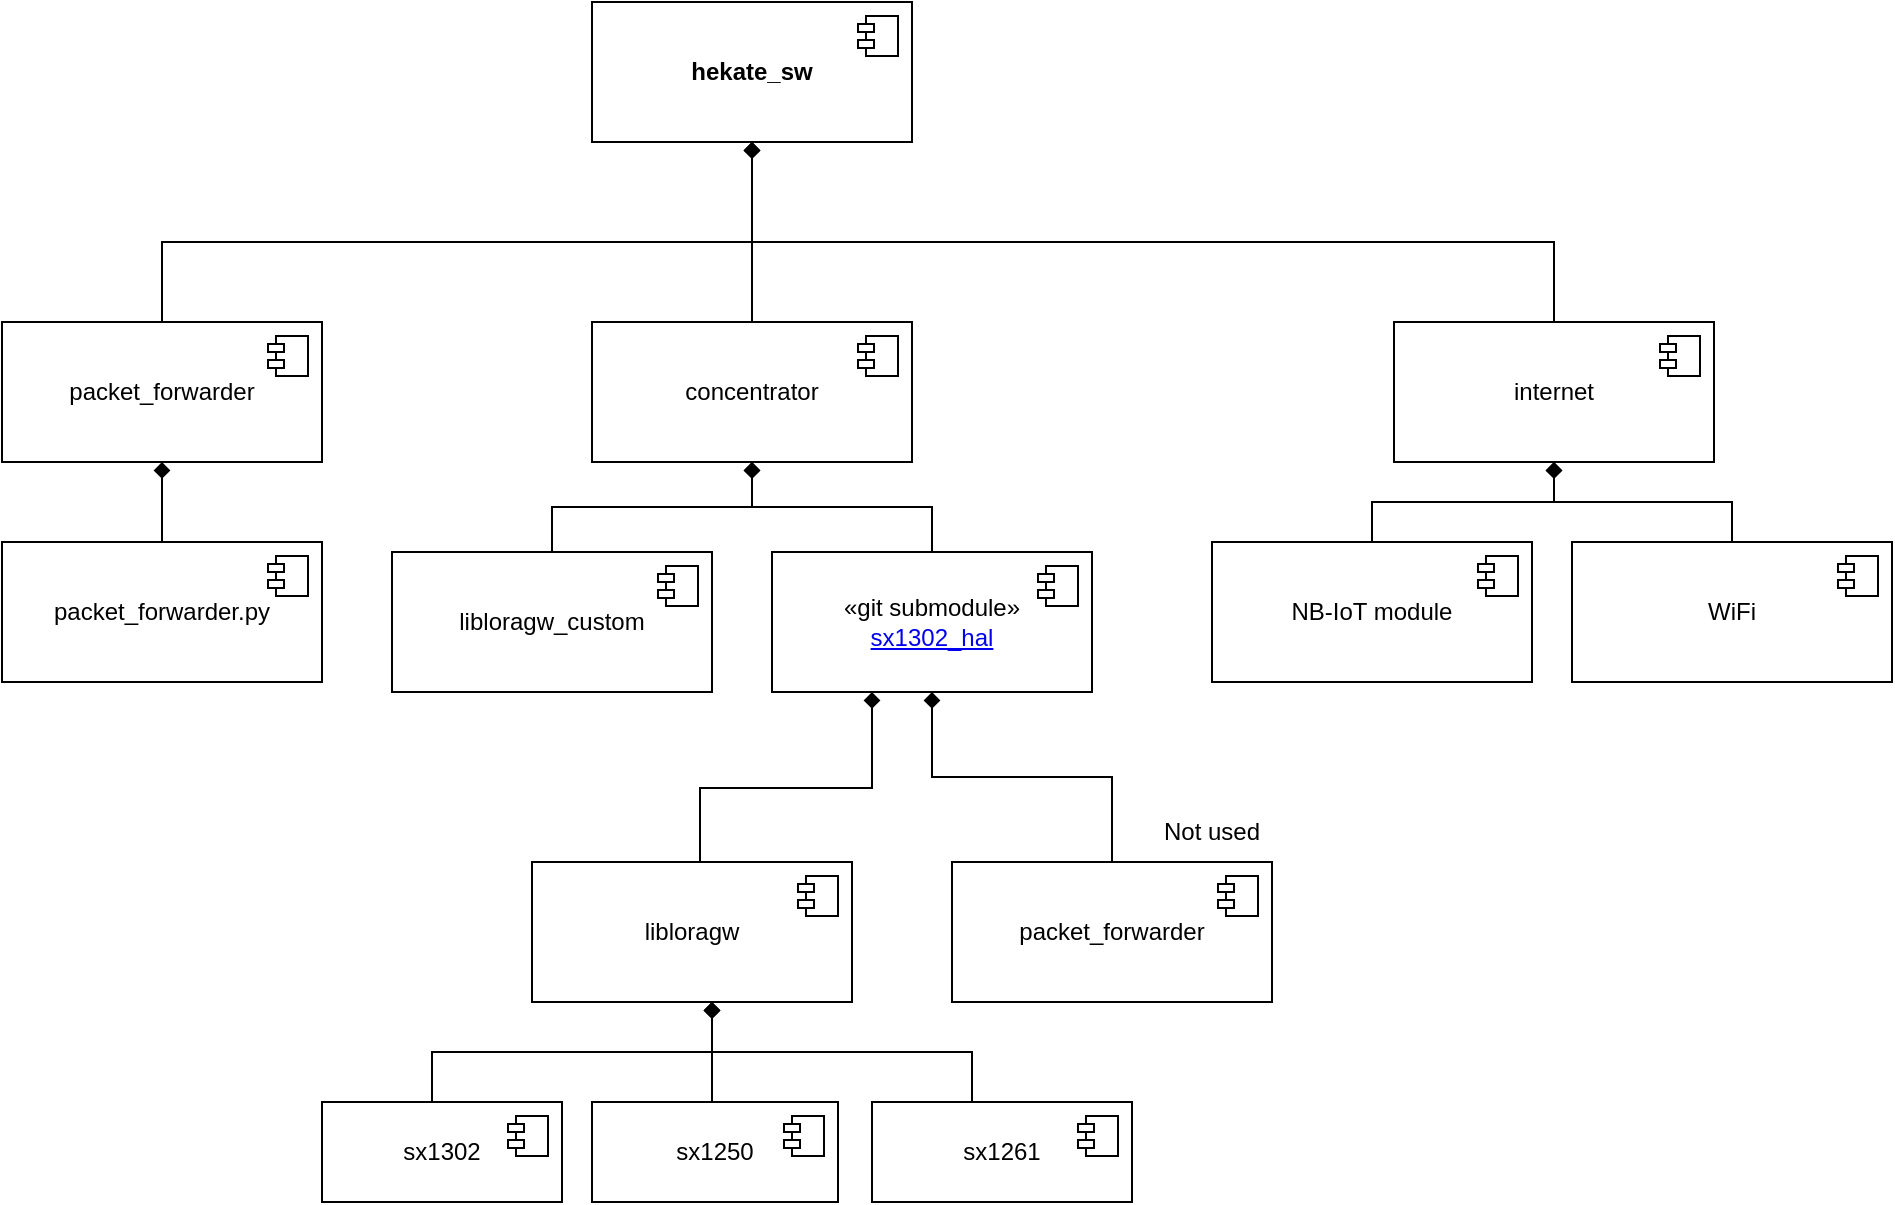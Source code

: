 <mxfile version="24.6.4" type="device">
  <diagram name="Seite-1" id="HiZw4RMoXbAx0pPlYACk">
    <mxGraphModel dx="1430" dy="825" grid="1" gridSize="10" guides="1" tooltips="1" connect="1" arrows="1" fold="1" page="1" pageScale="1" pageWidth="827" pageHeight="1169" math="0" shadow="0">
      <root>
        <mxCell id="0" />
        <mxCell id="1" parent="0" />
        <mxCell id="NCMXdh0eizFTBQwmmBKC-3" value="" style="edgeStyle=orthogonalEdgeStyle;rounded=0;orthogonalLoop=1;jettySize=auto;html=1;endArrow=diamond;endFill=1;" parent="1" edge="1">
          <mxGeometry relative="1" as="geometry">
            <Array as="points">
              <mxPoint x="734" y="503" />
              <mxPoint x="820" y="503" />
            </Array>
            <mxPoint x="734" y="550" as="sourcePoint" />
            <mxPoint x="820" y="455" as="targetPoint" />
          </mxGeometry>
        </mxCell>
        <mxCell id="NCMXdh0eizFTBQwmmBKC-16" style="edgeStyle=orthogonalEdgeStyle;rounded=0;orthogonalLoop=1;jettySize=auto;html=1;endArrow=diamond;endFill=1;" parent="1" edge="1">
          <mxGeometry relative="1" as="geometry">
            <mxPoint x="740" y="665" as="sourcePoint" />
            <mxPoint x="740" y="610" as="targetPoint" />
          </mxGeometry>
        </mxCell>
        <mxCell id="NCMXdh0eizFTBQwmmBKC-17" style="edgeStyle=orthogonalEdgeStyle;rounded=0;orthogonalLoop=1;jettySize=auto;html=1;endArrow=diamond;endFill=1;" parent="1" edge="1">
          <mxGeometry relative="1" as="geometry">
            <Array as="points">
              <mxPoint x="870" y="635" />
              <mxPoint x="740" y="635" />
            </Array>
            <mxPoint x="870" y="665" as="sourcePoint" />
            <mxPoint x="740" y="610" as="targetPoint" />
          </mxGeometry>
        </mxCell>
        <mxCell id="NCMXdh0eizFTBQwmmBKC-15" style="edgeStyle=orthogonalEdgeStyle;rounded=0;orthogonalLoop=1;jettySize=auto;html=1;endArrow=diamond;endFill=1;" parent="1" edge="1">
          <mxGeometry relative="1" as="geometry">
            <Array as="points">
              <mxPoint x="600" y="635" />
              <mxPoint x="740" y="635" />
            </Array>
            <mxPoint x="600" y="665" as="sourcePoint" />
            <mxPoint x="740" y="610" as="targetPoint" />
          </mxGeometry>
        </mxCell>
        <mxCell id="akW10-0lo38lLgcbDsr1-2" value="Not used" style="text;html=1;align=center;verticalAlign=middle;whiteSpace=wrap;rounded=0;" parent="1" vertex="1">
          <mxGeometry x="960" y="510" width="60" height="30" as="geometry" />
        </mxCell>
        <mxCell id="XMp51dg_Q-isUH4VMSv2-20" value="&lt;b&gt;hekate_sw&lt;/b&gt;" style="html=1;dropTarget=0;whiteSpace=wrap;" vertex="1" parent="1">
          <mxGeometry x="680" y="110" width="160" height="70" as="geometry" />
        </mxCell>
        <mxCell id="XMp51dg_Q-isUH4VMSv2-21" value="" style="shape=module;jettyWidth=8;jettyHeight=4;" vertex="1" parent="XMp51dg_Q-isUH4VMSv2-20">
          <mxGeometry x="1" width="20" height="20" relative="1" as="geometry">
            <mxPoint x="-27" y="7" as="offset" />
          </mxGeometry>
        </mxCell>
        <mxCell id="XMp51dg_Q-isUH4VMSv2-52" style="edgeStyle=orthogonalEdgeStyle;rounded=0;orthogonalLoop=1;jettySize=auto;html=1;endArrow=diamond;endFill=1;" edge="1" parent="1" source="XMp51dg_Q-isUH4VMSv2-22" target="XMp51dg_Q-isUH4VMSv2-26">
          <mxGeometry relative="1" as="geometry" />
        </mxCell>
        <mxCell id="XMp51dg_Q-isUH4VMSv2-22" value="«git submodule»&lt;br&gt;&lt;a href=&quot;https://github.com/Lora-net/sx1302_hal&quot;&gt;sx1302_hal&lt;/a&gt;" style="html=1;dropTarget=0;whiteSpace=wrap;" vertex="1" parent="1">
          <mxGeometry x="770" y="385" width="160" height="70" as="geometry" />
        </mxCell>
        <mxCell id="XMp51dg_Q-isUH4VMSv2-23" value="" style="shape=module;jettyWidth=8;jettyHeight=4;" vertex="1" parent="XMp51dg_Q-isUH4VMSv2-22">
          <mxGeometry x="1" width="20" height="20" relative="1" as="geometry">
            <mxPoint x="-27" y="7" as="offset" />
          </mxGeometry>
        </mxCell>
        <mxCell id="XMp51dg_Q-isUH4VMSv2-55" style="edgeStyle=orthogonalEdgeStyle;rounded=0;orthogonalLoop=1;jettySize=auto;html=1;endArrow=diamond;endFill=1;" edge="1" parent="1" source="XMp51dg_Q-isUH4VMSv2-24" target="XMp51dg_Q-isUH4VMSv2-20">
          <mxGeometry relative="1" as="geometry">
            <Array as="points">
              <mxPoint x="465" y="230" />
              <mxPoint x="760" y="230" />
            </Array>
          </mxGeometry>
        </mxCell>
        <mxCell id="XMp51dg_Q-isUH4VMSv2-24" value="packet_forwarder" style="html=1;dropTarget=0;whiteSpace=wrap;" vertex="1" parent="1">
          <mxGeometry x="385" y="270" width="160" height="70" as="geometry" />
        </mxCell>
        <mxCell id="XMp51dg_Q-isUH4VMSv2-25" value="" style="shape=module;jettyWidth=8;jettyHeight=4;" vertex="1" parent="XMp51dg_Q-isUH4VMSv2-24">
          <mxGeometry x="1" width="20" height="20" relative="1" as="geometry">
            <mxPoint x="-27" y="7" as="offset" />
          </mxGeometry>
        </mxCell>
        <mxCell id="XMp51dg_Q-isUH4VMSv2-56" style="edgeStyle=orthogonalEdgeStyle;rounded=0;orthogonalLoop=1;jettySize=auto;html=1;endArrow=diamond;endFill=1;" edge="1" parent="1" source="XMp51dg_Q-isUH4VMSv2-26" target="XMp51dg_Q-isUH4VMSv2-20">
          <mxGeometry relative="1" as="geometry" />
        </mxCell>
        <mxCell id="XMp51dg_Q-isUH4VMSv2-26" value="concentrator" style="html=1;dropTarget=0;whiteSpace=wrap;" vertex="1" parent="1">
          <mxGeometry x="680" y="270" width="160" height="70" as="geometry" />
        </mxCell>
        <mxCell id="XMp51dg_Q-isUH4VMSv2-27" value="" style="shape=module;jettyWidth=8;jettyHeight=4;" vertex="1" parent="XMp51dg_Q-isUH4VMSv2-26">
          <mxGeometry x="1" width="20" height="20" relative="1" as="geometry">
            <mxPoint x="-27" y="7" as="offset" />
          </mxGeometry>
        </mxCell>
        <mxCell id="XMp51dg_Q-isUH4VMSv2-57" style="edgeStyle=orthogonalEdgeStyle;rounded=0;orthogonalLoop=1;jettySize=auto;html=1;endArrow=diamond;endFill=1;" edge="1" parent="1" source="XMp51dg_Q-isUH4VMSv2-28" target="XMp51dg_Q-isUH4VMSv2-20">
          <mxGeometry relative="1" as="geometry">
            <Array as="points">
              <mxPoint x="1161" y="230" />
              <mxPoint x="760" y="230" />
            </Array>
          </mxGeometry>
        </mxCell>
        <mxCell id="XMp51dg_Q-isUH4VMSv2-28" value="internet" style="html=1;dropTarget=0;whiteSpace=wrap;" vertex="1" parent="1">
          <mxGeometry x="1081" y="270" width="160" height="70" as="geometry" />
        </mxCell>
        <mxCell id="XMp51dg_Q-isUH4VMSv2-29" value="" style="shape=module;jettyWidth=8;jettyHeight=4;" vertex="1" parent="XMp51dg_Q-isUH4VMSv2-28">
          <mxGeometry x="1" width="20" height="20" relative="1" as="geometry">
            <mxPoint x="-27" y="7" as="offset" />
          </mxGeometry>
        </mxCell>
        <mxCell id="XMp51dg_Q-isUH4VMSv2-50" style="edgeStyle=orthogonalEdgeStyle;rounded=0;orthogonalLoop=1;jettySize=auto;html=1;endArrow=diamond;endFill=1;" edge="1" parent="1" source="XMp51dg_Q-isUH4VMSv2-30" target="XMp51dg_Q-isUH4VMSv2-24">
          <mxGeometry relative="1" as="geometry" />
        </mxCell>
        <mxCell id="XMp51dg_Q-isUH4VMSv2-30" value="packet_forwarder.py" style="html=1;dropTarget=0;whiteSpace=wrap;" vertex="1" parent="1">
          <mxGeometry x="385" y="380" width="160" height="70" as="geometry" />
        </mxCell>
        <mxCell id="XMp51dg_Q-isUH4VMSv2-31" value="" style="shape=module;jettyWidth=8;jettyHeight=4;" vertex="1" parent="XMp51dg_Q-isUH4VMSv2-30">
          <mxGeometry x="1" width="20" height="20" relative="1" as="geometry">
            <mxPoint x="-27" y="7" as="offset" />
          </mxGeometry>
        </mxCell>
        <mxCell id="XMp51dg_Q-isUH4VMSv2-51" style="edgeStyle=orthogonalEdgeStyle;rounded=0;orthogonalLoop=1;jettySize=auto;html=1;endArrow=diamond;endFill=1;" edge="1" parent="1" source="XMp51dg_Q-isUH4VMSv2-32" target="XMp51dg_Q-isUH4VMSv2-26">
          <mxGeometry relative="1" as="geometry" />
        </mxCell>
        <mxCell id="XMp51dg_Q-isUH4VMSv2-32" value="libloragw_custom" style="html=1;dropTarget=0;whiteSpace=wrap;" vertex="1" parent="1">
          <mxGeometry x="580" y="385" width="160" height="70" as="geometry" />
        </mxCell>
        <mxCell id="XMp51dg_Q-isUH4VMSv2-33" value="" style="shape=module;jettyWidth=8;jettyHeight=4;" vertex="1" parent="XMp51dg_Q-isUH4VMSv2-32">
          <mxGeometry x="1" width="20" height="20" relative="1" as="geometry">
            <mxPoint x="-27" y="7" as="offset" />
          </mxGeometry>
        </mxCell>
        <mxCell id="XMp51dg_Q-isUH4VMSv2-53" style="edgeStyle=orthogonalEdgeStyle;rounded=0;orthogonalLoop=1;jettySize=auto;html=1;endArrow=diamond;endFill=1;" edge="1" parent="1" source="XMp51dg_Q-isUH4VMSv2-34" target="XMp51dg_Q-isUH4VMSv2-28">
          <mxGeometry relative="1" as="geometry" />
        </mxCell>
        <mxCell id="XMp51dg_Q-isUH4VMSv2-34" value="NB-IoT module" style="html=1;dropTarget=0;whiteSpace=wrap;" vertex="1" parent="1">
          <mxGeometry x="990" y="380" width="160" height="70" as="geometry" />
        </mxCell>
        <mxCell id="XMp51dg_Q-isUH4VMSv2-35" value="" style="shape=module;jettyWidth=8;jettyHeight=4;" vertex="1" parent="XMp51dg_Q-isUH4VMSv2-34">
          <mxGeometry x="1" width="20" height="20" relative="1" as="geometry">
            <mxPoint x="-27" y="7" as="offset" />
          </mxGeometry>
        </mxCell>
        <mxCell id="XMp51dg_Q-isUH4VMSv2-54" style="edgeStyle=orthogonalEdgeStyle;rounded=0;orthogonalLoop=1;jettySize=auto;html=1;endArrow=diamond;endFill=1;" edge="1" parent="1" source="XMp51dg_Q-isUH4VMSv2-36" target="XMp51dg_Q-isUH4VMSv2-28">
          <mxGeometry relative="1" as="geometry" />
        </mxCell>
        <mxCell id="XMp51dg_Q-isUH4VMSv2-36" value="WiFi" style="html=1;dropTarget=0;whiteSpace=wrap;" vertex="1" parent="1">
          <mxGeometry x="1170" y="380" width="160" height="70" as="geometry" />
        </mxCell>
        <mxCell id="XMp51dg_Q-isUH4VMSv2-37" value="" style="shape=module;jettyWidth=8;jettyHeight=4;" vertex="1" parent="XMp51dg_Q-isUH4VMSv2-36">
          <mxGeometry x="1" width="20" height="20" relative="1" as="geometry">
            <mxPoint x="-27" y="7" as="offset" />
          </mxGeometry>
        </mxCell>
        <mxCell id="XMp51dg_Q-isUH4VMSv2-49" style="edgeStyle=orthogonalEdgeStyle;rounded=0;orthogonalLoop=1;jettySize=auto;html=1;endArrow=diamond;endFill=1;" edge="1" parent="1" source="XMp51dg_Q-isUH4VMSv2-39" target="XMp51dg_Q-isUH4VMSv2-22">
          <mxGeometry relative="1" as="geometry" />
        </mxCell>
        <mxCell id="XMp51dg_Q-isUH4VMSv2-39" value="packet_forwarder" style="html=1;dropTarget=0;whiteSpace=wrap;" vertex="1" parent="1">
          <mxGeometry x="860" y="540" width="160" height="70" as="geometry" />
        </mxCell>
        <mxCell id="XMp51dg_Q-isUH4VMSv2-40" value="" style="shape=module;jettyWidth=8;jettyHeight=4;" vertex="1" parent="XMp51dg_Q-isUH4VMSv2-39">
          <mxGeometry x="1" width="20" height="20" relative="1" as="geometry">
            <mxPoint x="-27" y="7" as="offset" />
          </mxGeometry>
        </mxCell>
        <mxCell id="XMp51dg_Q-isUH4VMSv2-41" value="libloragw" style="html=1;dropTarget=0;whiteSpace=wrap;" vertex="1" parent="1">
          <mxGeometry x="650" y="540" width="160" height="70" as="geometry" />
        </mxCell>
        <mxCell id="XMp51dg_Q-isUH4VMSv2-42" value="" style="shape=module;jettyWidth=8;jettyHeight=4;" vertex="1" parent="XMp51dg_Q-isUH4VMSv2-41">
          <mxGeometry x="1" width="20" height="20" relative="1" as="geometry">
            <mxPoint x="-27" y="7" as="offset" />
          </mxGeometry>
        </mxCell>
        <mxCell id="XMp51dg_Q-isUH4VMSv2-43" value="sx1302" style="html=1;dropTarget=0;whiteSpace=wrap;" vertex="1" parent="1">
          <mxGeometry x="545" y="660" width="120" height="50" as="geometry" />
        </mxCell>
        <mxCell id="XMp51dg_Q-isUH4VMSv2-44" value="" style="shape=module;jettyWidth=8;jettyHeight=4;" vertex="1" parent="XMp51dg_Q-isUH4VMSv2-43">
          <mxGeometry x="1" width="20" height="20" relative="1" as="geometry">
            <mxPoint x="-27" y="7" as="offset" />
          </mxGeometry>
        </mxCell>
        <mxCell id="XMp51dg_Q-isUH4VMSv2-45" value="sx1250" style="html=1;dropTarget=0;whiteSpace=wrap;" vertex="1" parent="1">
          <mxGeometry x="680" y="660" width="123" height="50" as="geometry" />
        </mxCell>
        <mxCell id="XMp51dg_Q-isUH4VMSv2-46" value="" style="shape=module;jettyWidth=8;jettyHeight=4;" vertex="1" parent="XMp51dg_Q-isUH4VMSv2-45">
          <mxGeometry x="1" width="20" height="20" relative="1" as="geometry">
            <mxPoint x="-27" y="7" as="offset" />
          </mxGeometry>
        </mxCell>
        <mxCell id="XMp51dg_Q-isUH4VMSv2-47" value="sx1261" style="html=1;dropTarget=0;whiteSpace=wrap;" vertex="1" parent="1">
          <mxGeometry x="820" y="660" width="130" height="50" as="geometry" />
        </mxCell>
        <mxCell id="XMp51dg_Q-isUH4VMSv2-48" value="" style="shape=module;jettyWidth=8;jettyHeight=4;" vertex="1" parent="XMp51dg_Q-isUH4VMSv2-47">
          <mxGeometry x="1" width="20" height="20" relative="1" as="geometry">
            <mxPoint x="-27" y="7" as="offset" />
          </mxGeometry>
        </mxCell>
      </root>
    </mxGraphModel>
  </diagram>
</mxfile>
